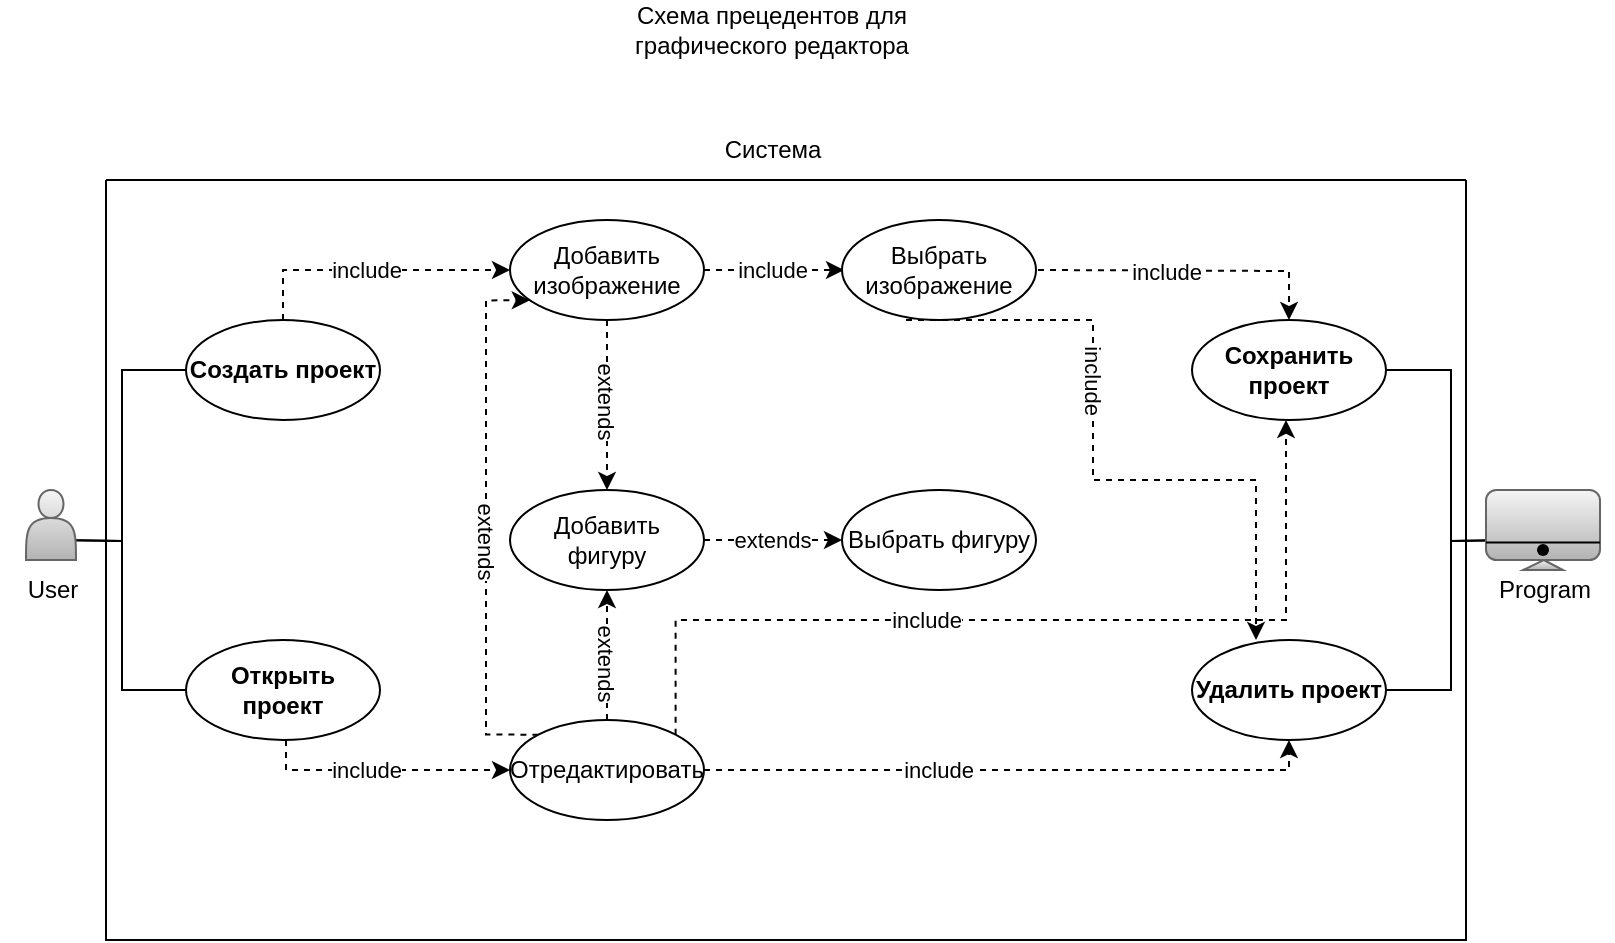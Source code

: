 <mxfile version="22.0.0" type="google">
  <diagram name="Страница — 1" id="8Ea1oaCpZVZsOnpf_MXl">
    <mxGraphModel grid="1" page="1" gridSize="10" guides="1" tooltips="1" connect="1" arrows="1" fold="1" pageScale="1" pageWidth="827" pageHeight="1169" math="0" shadow="0">
      <root>
        <mxCell id="0" />
        <mxCell id="1" parent="0" />
        <mxCell id="9oZlGw_E0PTlBS_OEf-N-35" value="Система" style="text;html=1;align=center;verticalAlign=middle;resizable=0;points=[];autosize=1;strokeColor=none;fillColor=none;" vertex="1" parent="1">
          <mxGeometry x="378" y="130" width="70" height="30" as="geometry" />
        </mxCell>
        <mxCell id="V4i8b1m4TsCkMUbFpvic-20" value="Схема прeцедентов для графического редактора" style="text;html=1;strokeColor=none;fillColor=none;align=center;verticalAlign=middle;whiteSpace=wrap;rounded=0;" vertex="1" parent="1">
          <mxGeometry x="318" y="70" width="190" height="30" as="geometry" />
        </mxCell>
        <mxCell id="OifOHfhDEW2KqbXPT0BB-31" style="edgeStyle=orthogonalEdgeStyle;rounded=0;orthogonalLoop=1;jettySize=auto;html=1;exitX=1;exitY=0.5;exitDx=0;exitDy=0;entryX=0;entryY=0.5;entryDx=0;entryDy=0;endArrow=classic;endFill=1;dashed=1;" edge="1" parent="1" source="OifOHfhDEW2KqbXPT0BB-5">
          <mxGeometry relative="1" as="geometry">
            <mxPoint x="449.0" y="205" as="targetPoint" />
          </mxGeometry>
        </mxCell>
        <mxCell id="OifOHfhDEW2KqbXPT0BB-49" value="include" style="edgeLabel;html=1;align=center;verticalAlign=middle;resizable=0;points=[];" vertex="1" connectable="0" parent="OifOHfhDEW2KqbXPT0BB-31">
          <mxGeometry x="-0.092" relative="1" as="geometry">
            <mxPoint x="2" as="offset" />
          </mxGeometry>
        </mxCell>
        <mxCell id="OifOHfhDEW2KqbXPT0BB-57" style="edgeStyle=orthogonalEdgeStyle;rounded=0;orthogonalLoop=1;jettySize=auto;html=1;exitX=0.5;exitY=1;exitDx=0;exitDy=0;entryX=0.5;entryY=0;entryDx=0;entryDy=0;endArrow=classic;endFill=1;dashed=1;" edge="1" parent="1" source="OifOHfhDEW2KqbXPT0BB-5" target="OifOHfhDEW2KqbXPT0BB-40">
          <mxGeometry relative="1" as="geometry" />
        </mxCell>
        <mxCell id="OifOHfhDEW2KqbXPT0BB-61" value="extends" style="edgeLabel;html=1;align=center;verticalAlign=middle;resizable=0;points=[];rotation=90;" vertex="1" connectable="0" parent="OifOHfhDEW2KqbXPT0BB-57">
          <mxGeometry x="-0.121" relative="1" as="geometry">
            <mxPoint y="3" as="offset" />
          </mxGeometry>
        </mxCell>
        <mxCell id="OifOHfhDEW2KqbXPT0BB-5" value="Добавить изображение" style="ellipse;whiteSpace=wrap;html=1;" vertex="1" parent="1">
          <mxGeometry x="282" y="180" width="97" height="50" as="geometry" />
        </mxCell>
        <mxCell id="OifOHfhDEW2KqbXPT0BB-30" style="edgeStyle=orthogonalEdgeStyle;rounded=0;orthogonalLoop=1;jettySize=auto;html=1;exitX=0.5;exitY=0;exitDx=0;exitDy=0;entryX=0;entryY=0.5;entryDx=0;entryDy=0;endArrow=classic;endFill=1;dashed=1;" edge="1" parent="1" source="OifOHfhDEW2KqbXPT0BB-7" target="OifOHfhDEW2KqbXPT0BB-5">
          <mxGeometry relative="1" as="geometry" />
        </mxCell>
        <mxCell id="OifOHfhDEW2KqbXPT0BB-48" value="include" style="edgeLabel;html=1;align=center;verticalAlign=middle;resizable=0;points=[];" vertex="1" connectable="0" parent="OifOHfhDEW2KqbXPT0BB-30">
          <mxGeometry x="0.17" y="-1" relative="1" as="geometry">
            <mxPoint x="-15" y="-1" as="offset" />
          </mxGeometry>
        </mxCell>
        <mxCell id="OifOHfhDEW2KqbXPT0BB-7" value="&lt;b&gt;Создать проект&lt;/b&gt;" style="ellipse;whiteSpace=wrap;html=1;" vertex="1" parent="1">
          <mxGeometry x="120" y="230" width="97" height="50" as="geometry" />
        </mxCell>
        <mxCell id="OifOHfhDEW2KqbXPT0BB-10" value="&lt;b&gt;Сохранить проект&lt;/b&gt;" style="ellipse;whiteSpace=wrap;html=1;" vertex="1" parent="1">
          <mxGeometry x="623" y="230" width="97" height="50" as="geometry" />
        </mxCell>
        <mxCell id="OifOHfhDEW2KqbXPT0BB-34" style="edgeStyle=orthogonalEdgeStyle;rounded=0;orthogonalLoop=1;jettySize=auto;html=1;exitX=1;exitY=0.5;exitDx=0;exitDy=0;entryX=0.5;entryY=1;entryDx=0;entryDy=0;endArrow=classic;endFill=1;dashed=1;" edge="1" parent="1" source="OifOHfhDEW2KqbXPT0BB-11" target="OifOHfhDEW2KqbXPT0BB-13">
          <mxGeometry relative="1" as="geometry">
            <Array as="points">
              <mxPoint x="671" y="455" />
            </Array>
          </mxGeometry>
        </mxCell>
        <mxCell id="OifOHfhDEW2KqbXPT0BB-47" value="include" style="edgeLabel;html=1;align=center;verticalAlign=middle;resizable=0;points=[];" vertex="1" connectable="0" parent="OifOHfhDEW2KqbXPT0BB-34">
          <mxGeometry x="-0.173" y="2" relative="1" as="geometry">
            <mxPoint x="-10" y="2" as="offset" />
          </mxGeometry>
        </mxCell>
        <mxCell id="OifOHfhDEW2KqbXPT0BB-51" style="edgeStyle=orthogonalEdgeStyle;rounded=0;orthogonalLoop=1;jettySize=auto;html=1;exitX=0.5;exitY=0;exitDx=0;exitDy=0;entryX=0.5;entryY=1;entryDx=0;entryDy=0;dashed=1;" edge="1" parent="1" source="OifOHfhDEW2KqbXPT0BB-11" target="OifOHfhDEW2KqbXPT0BB-40">
          <mxGeometry relative="1" as="geometry" />
        </mxCell>
        <mxCell id="OifOHfhDEW2KqbXPT0BB-62" value="extends" style="edgeLabel;html=1;align=center;verticalAlign=middle;resizable=0;points=[];rotation=90;" vertex="1" connectable="0" parent="OifOHfhDEW2KqbXPT0BB-51">
          <mxGeometry x="-0.13" relative="1" as="geometry">
            <mxPoint as="offset" />
          </mxGeometry>
        </mxCell>
        <mxCell id="OifOHfhDEW2KqbXPT0BB-55" style="edgeStyle=orthogonalEdgeStyle;rounded=0;orthogonalLoop=1;jettySize=auto;html=1;exitX=1;exitY=0;exitDx=0;exitDy=0;dashed=1;" edge="1" parent="1" source="OifOHfhDEW2KqbXPT0BB-11" target="OifOHfhDEW2KqbXPT0BB-10">
          <mxGeometry relative="1" as="geometry">
            <Array as="points">
              <mxPoint x="365" y="380" />
              <mxPoint x="670" y="380" />
            </Array>
          </mxGeometry>
        </mxCell>
        <mxCell id="OifOHfhDEW2KqbXPT0BB-59" value="include" style="edgeLabel;html=1;align=center;verticalAlign=middle;resizable=0;points=[];" vertex="1" connectable="0" parent="OifOHfhDEW2KqbXPT0BB-55">
          <mxGeometry x="-0.245" y="1" relative="1" as="geometry">
            <mxPoint x="8" y="1" as="offset" />
          </mxGeometry>
        </mxCell>
        <mxCell id="OifOHfhDEW2KqbXPT0BB-11" value="Отредактировать" style="ellipse;whiteSpace=wrap;html=1;" vertex="1" parent="1">
          <mxGeometry x="282" y="430" width="97" height="50" as="geometry" />
        </mxCell>
        <mxCell id="OifOHfhDEW2KqbXPT0BB-13" value="&lt;b&gt;Удалить проект&lt;/b&gt;" style="ellipse;whiteSpace=wrap;html=1;" vertex="1" parent="1">
          <mxGeometry x="623" y="390" width="97" height="50" as="geometry" />
        </mxCell>
        <mxCell id="OifOHfhDEW2KqbXPT0BB-37" style="edgeStyle=orthogonalEdgeStyle;rounded=0;orthogonalLoop=1;jettySize=auto;html=1;exitX=1;exitY=0.5;exitDx=0;exitDy=0;entryX=0;entryY=0.5;entryDx=0;entryDy=0;endArrow=classic;endFill=1;dashed=1;" edge="1" parent="1" source="OifOHfhDEW2KqbXPT0BB-14" target="OifOHfhDEW2KqbXPT0BB-11">
          <mxGeometry relative="1" as="geometry">
            <Array as="points">
              <mxPoint x="170" y="415" />
              <mxPoint x="170" y="455" />
            </Array>
          </mxGeometry>
        </mxCell>
        <mxCell id="OifOHfhDEW2KqbXPT0BB-46" value="include" style="edgeLabel;html=1;align=center;verticalAlign=middle;resizable=0;points=[];" vertex="1" connectable="0" parent="OifOHfhDEW2KqbXPT0BB-37">
          <mxGeometry x="0.326" y="1" relative="1" as="geometry">
            <mxPoint x="-5" y="1" as="offset" />
          </mxGeometry>
        </mxCell>
        <mxCell id="OifOHfhDEW2KqbXPT0BB-14" value="&lt;b&gt;Открыть проект&lt;/b&gt;" style="ellipse;whiteSpace=wrap;html=1;" vertex="1" parent="1">
          <mxGeometry x="120" y="390" width="97" height="50" as="geometry" />
        </mxCell>
        <mxCell id="OifOHfhDEW2KqbXPT0BB-26" style="edgeStyle=orthogonalEdgeStyle;rounded=0;orthogonalLoop=1;jettySize=auto;html=1;exitX=0.5;exitY=0.5;exitDx=0;exitDy=0;exitPerimeter=0;entryX=1;entryY=0.5;entryDx=0;entryDy=0;endArrow=none;endFill=0;" edge="1" parent="1" target="OifOHfhDEW2KqbXPT0BB-10">
          <mxGeometry relative="1" as="geometry">
            <mxPoint x="785" y="340" as="sourcePoint" />
          </mxGeometry>
        </mxCell>
        <mxCell id="OifOHfhDEW2KqbXPT0BB-27" style="edgeStyle=orthogonalEdgeStyle;rounded=0;orthogonalLoop=1;jettySize=auto;html=1;exitX=0.5;exitY=0.5;exitDx=0;exitDy=0;exitPerimeter=0;entryX=1;entryY=0.5;entryDx=0;entryDy=0;endArrow=none;endFill=0;" edge="1" parent="1" target="OifOHfhDEW2KqbXPT0BB-13">
          <mxGeometry relative="1" as="geometry">
            <mxPoint x="785" y="340" as="sourcePoint" />
          </mxGeometry>
        </mxCell>
        <mxCell id="OifOHfhDEW2KqbXPT0BB-24" style="edgeStyle=orthogonalEdgeStyle;rounded=0;orthogonalLoop=1;jettySize=auto;html=1;exitX=0.5;exitY=0.5;exitDx=0;exitDy=0;exitPerimeter=0;entryX=0;entryY=0.5;entryDx=0;entryDy=0;endArrow=none;endFill=0;" edge="1" parent="1" target="OifOHfhDEW2KqbXPT0BB-14">
          <mxGeometry relative="1" as="geometry">
            <mxPoint x="55" y="340.0" as="sourcePoint" />
          </mxGeometry>
        </mxCell>
        <mxCell id="OifOHfhDEW2KqbXPT0BB-25" style="edgeStyle=orthogonalEdgeStyle;rounded=0;orthogonalLoop=1;jettySize=auto;html=1;exitX=0.5;exitY=0.5;exitDx=0;exitDy=0;exitPerimeter=0;entryX=0;entryY=0.5;entryDx=0;entryDy=0;endArrow=none;endFill=0;" edge="1" parent="1" target="OifOHfhDEW2KqbXPT0BB-7">
          <mxGeometry relative="1" as="geometry">
            <mxPoint x="55" y="340.0" as="sourcePoint" />
          </mxGeometry>
        </mxCell>
        <mxCell id="OifOHfhDEW2KqbXPT0BB-32" style="edgeStyle=orthogonalEdgeStyle;rounded=0;orthogonalLoop=1;jettySize=auto;html=1;exitX=1;exitY=0.5;exitDx=0;exitDy=0;entryX=0.5;entryY=0;entryDx=0;entryDy=0;endArrow=classic;endFill=1;dashed=1;" edge="1" parent="1" target="OifOHfhDEW2KqbXPT0BB-10">
          <mxGeometry relative="1" as="geometry">
            <mxPoint x="546.0" y="205" as="sourcePoint" />
          </mxGeometry>
        </mxCell>
        <mxCell id="OifOHfhDEW2KqbXPT0BB-50" value="include" style="edgeLabel;html=1;align=center;verticalAlign=middle;resizable=0;points=[];" vertex="1" connectable="0" parent="OifOHfhDEW2KqbXPT0BB-32">
          <mxGeometry x="-0.078" y="2" relative="1" as="geometry">
            <mxPoint x="-5" y="2" as="offset" />
          </mxGeometry>
        </mxCell>
        <mxCell id="OifOHfhDEW2KqbXPT0BB-66" style="edgeStyle=orthogonalEdgeStyle;rounded=0;orthogonalLoop=1;jettySize=auto;html=1;exitX=0.5;exitY=1;exitDx=0;exitDy=0;entryX=0.5;entryY=0;entryDx=0;entryDy=0;dashed=1;" edge="1" parent="1">
          <mxGeometry relative="1" as="geometry">
            <mxPoint x="480" y="230" as="sourcePoint" />
            <mxPoint x="655" y="390" as="targetPoint" />
            <Array as="points">
              <mxPoint x="573.5" y="230" />
              <mxPoint x="573.5" y="310" />
              <mxPoint x="654.5" y="310" />
            </Array>
          </mxGeometry>
        </mxCell>
        <mxCell id="OifOHfhDEW2KqbXPT0BB-67" value="include" style="edgeLabel;html=1;align=center;verticalAlign=middle;resizable=0;points=[];rotation=90;" vertex="1" connectable="0" parent="OifOHfhDEW2KqbXPT0BB-66">
          <mxGeometry x="-0.245" y="-2" relative="1" as="geometry">
            <mxPoint x="2" y="-3" as="offset" />
          </mxGeometry>
        </mxCell>
        <mxCell id="OifOHfhDEW2KqbXPT0BB-38" value="Выбрать изображение" style="ellipse;whiteSpace=wrap;html=1;" vertex="1" parent="1">
          <mxGeometry x="448" y="180" width="97" height="50" as="geometry" />
        </mxCell>
        <mxCell id="OifOHfhDEW2KqbXPT0BB-39" value="Выбрать фигуру" style="ellipse;whiteSpace=wrap;html=1;" vertex="1" parent="1">
          <mxGeometry x="448" y="315" width="97" height="50" as="geometry" />
        </mxCell>
        <mxCell id="OifOHfhDEW2KqbXPT0BB-58" style="edgeStyle=orthogonalEdgeStyle;rounded=0;orthogonalLoop=1;jettySize=auto;html=1;exitX=1;exitY=0.5;exitDx=0;exitDy=0;entryX=0;entryY=0.5;entryDx=0;entryDy=0;dashed=1;" edge="1" parent="1" source="OifOHfhDEW2KqbXPT0BB-40" target="OifOHfhDEW2KqbXPT0BB-39">
          <mxGeometry relative="1" as="geometry" />
        </mxCell>
        <mxCell id="OifOHfhDEW2KqbXPT0BB-60" value="extends" style="edgeLabel;html=1;align=center;verticalAlign=middle;resizable=0;points=[];" vertex="1" connectable="0" parent="OifOHfhDEW2KqbXPT0BB-58">
          <mxGeometry x="-0.056" y="-2" relative="1" as="geometry">
            <mxPoint x="1" y="-2" as="offset" />
          </mxGeometry>
        </mxCell>
        <mxCell id="OifOHfhDEW2KqbXPT0BB-40" value="Добавить фигуру" style="ellipse;whiteSpace=wrap;html=1;" vertex="1" parent="1">
          <mxGeometry x="282" y="315" width="97" height="50" as="geometry" />
        </mxCell>
        <mxCell id="OifOHfhDEW2KqbXPT0BB-56" style="edgeStyle=orthogonalEdgeStyle;rounded=0;orthogonalLoop=1;jettySize=auto;html=1;exitX=0;exitY=0;exitDx=0;exitDy=0;entryX=0.102;entryY=0.803;entryDx=0;entryDy=0;entryPerimeter=0;dashed=1;" edge="1" parent="1" source="OifOHfhDEW2KqbXPT0BB-11" target="OifOHfhDEW2KqbXPT0BB-5">
          <mxGeometry relative="1" as="geometry">
            <Array as="points">
              <mxPoint x="270" y="437" />
              <mxPoint x="270" y="220" />
            </Array>
          </mxGeometry>
        </mxCell>
        <mxCell id="OifOHfhDEW2KqbXPT0BB-63" value="extends" style="edgeLabel;html=1;align=center;verticalAlign=middle;resizable=0;points=[];rotation=90;" vertex="1" connectable="0" parent="OifOHfhDEW2KqbXPT0BB-56">
          <mxGeometry x="-0.129" relative="1" as="geometry">
            <mxPoint y="-8" as="offset" />
          </mxGeometry>
        </mxCell>
        <mxCell id="OifOHfhDEW2KqbXPT0BB-68" value="" style="swimlane;startSize=0;" vertex="1" parent="1">
          <mxGeometry x="80" y="160" width="680" height="380" as="geometry" />
        </mxCell>
        <mxCell id="OifOHfhDEW2KqbXPT0BB-70" value="" style="shape=actor;whiteSpace=wrap;html=1;fillColor=#f5f5f5;strokeColor=#666666;gradientColor=#b3b3b3;" vertex="1" parent="1">
          <mxGeometry x="40" y="315" width="25" height="35" as="geometry" />
        </mxCell>
        <mxCell id="OifOHfhDEW2KqbXPT0BB-71" value="User" style="text;html=1;align=center;verticalAlign=middle;resizable=0;points=[];autosize=1;strokeColor=none;fillColor=none;" vertex="1" parent="1">
          <mxGeometry x="27.5" y="350" width="50" height="30" as="geometry" />
        </mxCell>
        <mxCell id="OifOHfhDEW2KqbXPT0BB-73" value="" style="rounded=1;whiteSpace=wrap;html=1;fillColor=#f5f5f5;strokeColor=#666666;gradientColor=#b3b3b3;" vertex="1" parent="1">
          <mxGeometry x="770" y="315" width="57" height="35" as="geometry" />
        </mxCell>
        <mxCell id="OifOHfhDEW2KqbXPT0BB-74" value="" style="endArrow=none;html=1;rounded=0;entryX=1;entryY=0.75;entryDx=0;entryDy=0;exitX=0;exitY=0.75;exitDx=0;exitDy=0;" edge="1" parent="1" source="OifOHfhDEW2KqbXPT0BB-73" target="OifOHfhDEW2KqbXPT0BB-73">
          <mxGeometry width="50" height="50" relative="1" as="geometry">
            <mxPoint x="774" y="340" as="sourcePoint" />
            <mxPoint x="824" y="290" as="targetPoint" />
          </mxGeometry>
        </mxCell>
        <mxCell id="OifOHfhDEW2KqbXPT0BB-79" value="" style="shape=waypoint;sketch=0;fillStyle=solid;size=6;pointerEvents=1;points=[];fillColor=none;resizable=0;rotatable=0;perimeter=centerPerimeter;snapToPoint=1;fontSize=10;" vertex="1" parent="1">
          <mxGeometry x="788.5" y="335" width="20" height="20" as="geometry" />
        </mxCell>
        <mxCell id="OifOHfhDEW2KqbXPT0BB-81" value="" style="verticalLabelPosition=bottom;verticalAlign=top;html=1;shape=mxgraph.basic.cone2;dx=0.52;dy=1;fillColor=#f5f5f5;gradientColor=#b3b3b3;strokeColor=#666666;" vertex="1" parent="1">
          <mxGeometry x="788.5" y="350" width="20" height="5" as="geometry" />
        </mxCell>
        <mxCell id="OifOHfhDEW2KqbXPT0BB-82" value="Program" style="text;html=1;align=center;verticalAlign=middle;resizable=0;points=[];autosize=1;strokeColor=none;fillColor=none;" vertex="1" parent="1">
          <mxGeometry x="763.5" y="350" width="70" height="30" as="geometry" />
        </mxCell>
      </root>
    </mxGraphModel>
  </diagram>
</mxfile>
